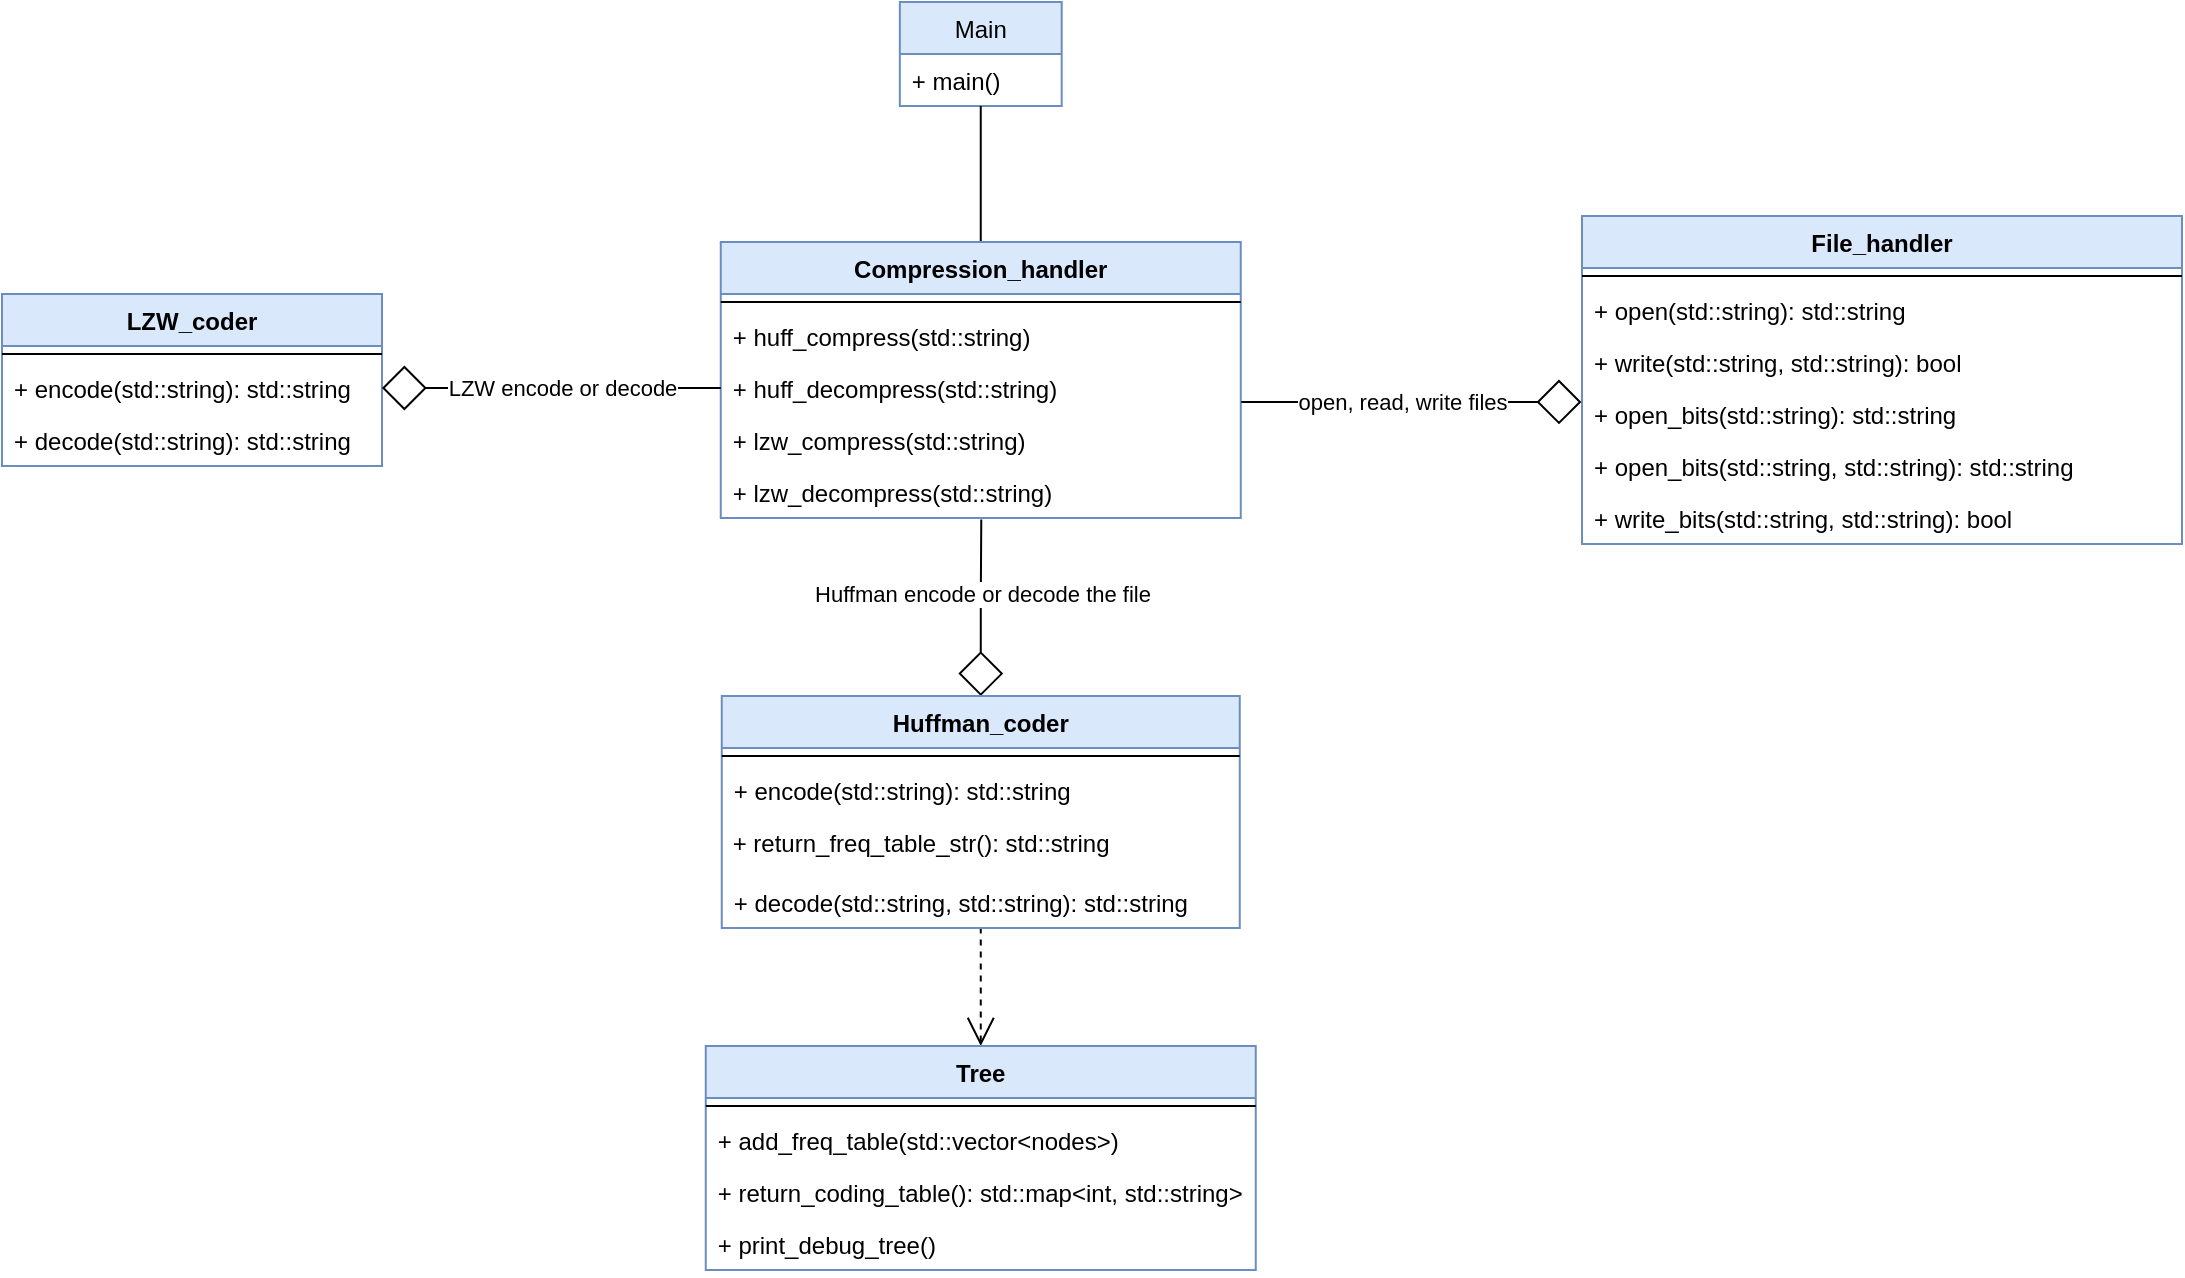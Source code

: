 <mxfile version="13.9.9" type="device"><diagram id="oGlcxmbX5lUDyIIHdL8Q" name="Page-1"><mxGraphModel dx="2062" dy="1182" grid="1" gridSize="10" guides="1" tooltips="1" connect="1" arrows="1" fold="1" page="1" pageScale="1" pageWidth="2336" pageHeight="1654" math="0" shadow="0"><root><mxCell id="0"/><mxCell id="1" parent="0"/><mxCell id="bwR94jt_yFy2SAq7vn1R-17" value="Main" style="swimlane;fontStyle=0;childLayout=stackLayout;horizontal=1;startSize=26;fillColor=#dae8fc;horizontalStack=0;resizeParent=1;resizeParentMax=0;resizeLast=0;collapsible=1;marginBottom=0;strokeColor=#6c8ebf;" parent="1" vertex="1"><mxGeometry x="868.92" y="480" width="80.93" height="52" as="geometry"/></mxCell><mxCell id="ocNW-rp9vtYoRZRDcxX2-15" value="+ main()" style="text;align=left;verticalAlign=top;spacingLeft=4;spacingRight=4;overflow=hidden;rotatable=0;points=[[0,0.5],[1,0.5]];portConstraint=eastwest;" parent="bwR94jt_yFy2SAq7vn1R-17" vertex="1"><mxGeometry y="26" width="80.93" height="26" as="geometry"/></mxCell><mxCell id="ocNW-rp9vtYoRZRDcxX2-12" style="edgeStyle=orthogonalEdgeStyle;rounded=0;orthogonalLoop=1;jettySize=auto;html=1;exitX=0.5;exitY=0;exitDx=0;exitDy=0;entryX=0.5;entryY=1;entryDx=0;entryDy=0;endArrow=none;endFill=0;" parent="1" source="bwR94jt_yFy2SAq7vn1R-21" target="bwR94jt_yFy2SAq7vn1R-17" edge="1"><mxGeometry relative="1" as="geometry"><mxPoint x="910" y="533" as="targetPoint"/></mxGeometry></mxCell><mxCell id="bwR94jt_yFy2SAq7vn1R-21" value="Compression_handler" style="swimlane;fontStyle=1;align=center;verticalAlign=top;childLayout=stackLayout;horizontal=1;startSize=26;horizontalStack=0;resizeParent=1;resizeParentMax=0;resizeLast=0;collapsible=1;marginBottom=0;fillColor=#dae8fc;strokeColor=#6c8ebf;" parent="1" vertex="1"><mxGeometry x="779.38" y="600" width="260" height="138" as="geometry"/></mxCell><mxCell id="bwR94jt_yFy2SAq7vn1R-23" value="" style="line;strokeWidth=1;fillColor=none;align=left;verticalAlign=middle;spacingTop=-1;spacingLeft=3;spacingRight=3;rotatable=0;labelPosition=right;points=[];portConstraint=eastwest;" parent="bwR94jt_yFy2SAq7vn1R-21" vertex="1"><mxGeometry y="26" width="260" height="8" as="geometry"/></mxCell><mxCell id="bwR94jt_yFy2SAq7vn1R-24" value="+ huff_compress(std::string)&#10;" style="text;align=left;verticalAlign=top;spacingLeft=4;spacingRight=4;overflow=hidden;rotatable=0;points=[[0,0.5],[1,0.5]];portConstraint=eastwest;" parent="bwR94jt_yFy2SAq7vn1R-21" vertex="1"><mxGeometry y="34" width="260" height="26" as="geometry"/></mxCell><mxCell id="ocNW-rp9vtYoRZRDcxX2-2" value="+ huff_decompress(std::string)&#10;" style="text;align=left;verticalAlign=top;spacingLeft=4;spacingRight=4;overflow=hidden;rotatable=0;points=[[0,0.5],[1,0.5]];portConstraint=eastwest;" parent="bwR94jt_yFy2SAq7vn1R-21" vertex="1"><mxGeometry y="60" width="260" height="26" as="geometry"/></mxCell><mxCell id="ocNW-rp9vtYoRZRDcxX2-4" value="+ lzw_compress(std::string)&#10;" style="text;align=left;verticalAlign=top;spacingLeft=4;spacingRight=4;overflow=hidden;rotatable=0;points=[[0,0.5],[1,0.5]];portConstraint=eastwest;" parent="bwR94jt_yFy2SAq7vn1R-21" vertex="1"><mxGeometry y="86" width="260" height="26" as="geometry"/></mxCell><mxCell id="ocNW-rp9vtYoRZRDcxX2-3" value="+ lzw_decompress(std::string)&#10;" style="text;align=left;verticalAlign=top;spacingLeft=4;spacingRight=4;overflow=hidden;rotatable=0;points=[[0,0.5],[1,0.5]];portConstraint=eastwest;" parent="bwR94jt_yFy2SAq7vn1R-21" vertex="1"><mxGeometry y="112" width="260" height="26" as="geometry"/></mxCell><mxCell id="bwR94jt_yFy2SAq7vn1R-27" value="File_handler" style="swimlane;fontStyle=1;align=center;verticalAlign=top;childLayout=stackLayout;horizontal=1;startSize=26;horizontalStack=0;resizeParent=1;resizeParentMax=0;resizeLast=0;collapsible=1;marginBottom=0;fillColor=#dae8fc;strokeColor=#6c8ebf;" parent="1" vertex="1"><mxGeometry x="1210" y="587" width="300" height="164" as="geometry"/></mxCell><mxCell id="bwR94jt_yFy2SAq7vn1R-29" value="" style="line;strokeWidth=1;fillColor=none;align=left;verticalAlign=middle;spacingTop=-1;spacingLeft=3;spacingRight=3;rotatable=0;labelPosition=right;points=[];portConstraint=eastwest;" parent="bwR94jt_yFy2SAq7vn1R-27" vertex="1"><mxGeometry y="26" width="300" height="8" as="geometry"/></mxCell><mxCell id="bwR94jt_yFy2SAq7vn1R-30" value="+ open(std::string): std::string" style="text;align=left;verticalAlign=top;spacingLeft=4;spacingRight=4;overflow=hidden;rotatable=0;points=[[0,0.5],[1,0.5]];portConstraint=eastwest;" parent="bwR94jt_yFy2SAq7vn1R-27" vertex="1"><mxGeometry y="34" width="300" height="26" as="geometry"/></mxCell><mxCell id="bwR94jt_yFy2SAq7vn1R-45" value="+ write(std::string, std::string): bool" style="text;align=left;verticalAlign=top;spacingLeft=4;spacingRight=4;overflow=hidden;rotatable=0;points=[[0,0.5],[1,0.5]];portConstraint=eastwest;" parent="bwR94jt_yFy2SAq7vn1R-27" vertex="1"><mxGeometry y="60" width="300" height="26" as="geometry"/></mxCell><mxCell id="ocNW-rp9vtYoRZRDcxX2-1" value="+ open_bits(std::string): std::string" style="text;align=left;verticalAlign=top;spacingLeft=4;spacingRight=4;overflow=hidden;rotatable=0;points=[[0,0.5],[1,0.5]];portConstraint=eastwest;" parent="bwR94jt_yFy2SAq7vn1R-27" vertex="1"><mxGeometry y="86" width="300" height="26" as="geometry"/></mxCell><mxCell id="IAsk6xBGne3WsgqN298u-2" value="+ open_bits(std::string, std::string): std::string" style="text;align=left;verticalAlign=top;spacingLeft=4;spacingRight=4;overflow=hidden;rotatable=0;points=[[0,0.5],[1,0.5]];portConstraint=eastwest;" parent="bwR94jt_yFy2SAq7vn1R-27" vertex="1"><mxGeometry y="112" width="300" height="26" as="geometry"/></mxCell><mxCell id="IAsk6xBGne3WsgqN298u-3" value="+ write_bits(std::string, std::string): bool" style="text;align=left;verticalAlign=top;spacingLeft=4;spacingRight=4;overflow=hidden;rotatable=0;points=[[0,0.5],[1,0.5]];portConstraint=eastwest;" parent="bwR94jt_yFy2SAq7vn1R-27" vertex="1"><mxGeometry y="138" width="300" height="26" as="geometry"/></mxCell><mxCell id="bwR94jt_yFy2SAq7vn1R-96" style="edgeStyle=orthogonalEdgeStyle;rounded=0;orthogonalLoop=1;jettySize=auto;html=1;exitX=0.5;exitY=0;exitDx=0;exitDy=0;entryX=0.5;entryY=1;entryDx=0;entryDy=0;startArrow=open;startFill=0;endArrow=none;endFill=0;startSize=12;endSize=12;dashed=1;" parent="1" source="bwR94jt_yFy2SAq7vn1R-41" target="bwR94jt_yFy2SAq7vn1R-50" edge="1"><mxGeometry relative="1" as="geometry"/></mxCell><mxCell id="bwR94jt_yFy2SAq7vn1R-41" value="Tree" style="swimlane;fontStyle=1;align=center;verticalAlign=top;childLayout=stackLayout;horizontal=1;startSize=26;horizontalStack=0;resizeParent=1;resizeParentMax=0;resizeLast=0;collapsible=1;marginBottom=0;fillColor=#dae8fc;strokeColor=#6c8ebf;" parent="1" vertex="1"><mxGeometry x="771.88" y="1002" width="275" height="112" as="geometry"/></mxCell><mxCell id="bwR94jt_yFy2SAq7vn1R-43" value="" style="line;strokeWidth=1;fillColor=none;align=left;verticalAlign=middle;spacingTop=-1;spacingLeft=3;spacingRight=3;rotatable=0;labelPosition=right;points=[];portConstraint=eastwest;" parent="bwR94jt_yFy2SAq7vn1R-41" vertex="1"><mxGeometry y="26" width="275" height="8" as="geometry"/></mxCell><mxCell id="bwR94jt_yFy2SAq7vn1R-67" value="+ add_freq_table(std::vector&lt;nodes&gt;)" style="text;align=left;verticalAlign=top;spacingLeft=4;spacingRight=4;overflow=hidden;rotatable=0;points=[[0,0.5],[1,0.5]];portConstraint=eastwest;" parent="bwR94jt_yFy2SAq7vn1R-41" vertex="1"><mxGeometry y="34" width="275" height="26" as="geometry"/></mxCell><mxCell id="bwR94jt_yFy2SAq7vn1R-101" value="+ return_coding_table(): std::map&lt;int, std::string&gt;" style="text;align=left;verticalAlign=top;spacingLeft=4;spacingRight=4;overflow=hidden;rotatable=0;points=[[0,0.5],[1,0.5]];portConstraint=eastwest;" parent="bwR94jt_yFy2SAq7vn1R-41" vertex="1"><mxGeometry y="60" width="275" height="26" as="geometry"/></mxCell><mxCell id="bwR94jt_yFy2SAq7vn1R-49" value="+ print_debug_tree()" style="text;align=left;verticalAlign=top;spacingLeft=4;spacingRight=4;overflow=hidden;rotatable=0;points=[[0,0.5],[1,0.5]];portConstraint=eastwest;" parent="bwR94jt_yFy2SAq7vn1R-41" vertex="1"><mxGeometry y="86" width="275" height="26" as="geometry"/></mxCell><mxCell id="bwR94jt_yFy2SAq7vn1R-63" value="Huffman encode or decode the file" style="edgeStyle=orthogonalEdgeStyle;rounded=0;orthogonalLoop=1;jettySize=auto;html=1;exitX=0.5;exitY=0;exitDx=0;exitDy=0;startArrow=diamond;startFill=0;entryX=0.501;entryY=1.031;entryDx=0;entryDy=0;entryPerimeter=0;endArrow=none;endFill=0;strokeWidth=1;endSize=20;startSize=20;" parent="1" source="bwR94jt_yFy2SAq7vn1R-50" target="ocNW-rp9vtYoRZRDcxX2-3" edge="1"><mxGeometry x="0.19" relative="1" as="geometry"><mxPoint x="910" y="738" as="targetPoint"/><mxPoint y="1" as="offset"/></mxGeometry></mxCell><mxCell id="bwR94jt_yFy2SAq7vn1R-50" value="Huffman_coder" style="swimlane;fontStyle=1;align=center;verticalAlign=top;childLayout=stackLayout;horizontal=1;startSize=26;horizontalStack=0;resizeParent=1;resizeParentMax=0;resizeLast=0;collapsible=1;marginBottom=0;fillColor=#dae8fc;strokeColor=#6c8ebf;" parent="1" vertex="1"><mxGeometry x="779.88" y="827" width="259" height="116" as="geometry"/></mxCell><mxCell id="bwR94jt_yFy2SAq7vn1R-52" value="" style="line;strokeWidth=1;fillColor=none;align=left;verticalAlign=middle;spacingTop=-1;spacingLeft=3;spacingRight=3;rotatable=0;labelPosition=right;points=[];portConstraint=eastwest;" parent="bwR94jt_yFy2SAq7vn1R-50" vertex="1"><mxGeometry y="26" width="259" height="8" as="geometry"/></mxCell><mxCell id="bwR94jt_yFy2SAq7vn1R-53" value="+ encode(std::string): std::string" style="text;align=left;verticalAlign=top;spacingLeft=4;spacingRight=4;overflow=hidden;rotatable=0;points=[[0,0.5],[1,0.5]];portConstraint=eastwest;" parent="bwR94jt_yFy2SAq7vn1R-50" vertex="1"><mxGeometry y="34" width="259" height="26" as="geometry"/></mxCell><mxCell id="bwR94jt_yFy2SAq7vn1R-56" value="&lt;font face=&quot;helvetica&quot;&gt;&amp;nbsp;+ return_freq_table_str(): std::string&lt;/font&gt;" style="text;whiteSpace=wrap;html=1;" parent="bwR94jt_yFy2SAq7vn1R-50" vertex="1"><mxGeometry y="60" width="259" height="30" as="geometry"/></mxCell><mxCell id="bwR94jt_yFy2SAq7vn1R-59" value="+ decode(std::string, std::string): std::string" style="text;align=left;verticalAlign=top;spacingLeft=4;spacingRight=4;overflow=hidden;rotatable=0;points=[[0,0.5],[1,0.5]];portConstraint=eastwest;" parent="bwR94jt_yFy2SAq7vn1R-50" vertex="1"><mxGeometry y="90" width="259" height="26" as="geometry"/></mxCell><mxCell id="IAsk6xBGne3WsgqN298u-4" value="open, read, write files" style="edgeStyle=orthogonalEdgeStyle;rounded=0;orthogonalLoop=1;jettySize=auto;html=1;exitX=-0.001;exitY=0.268;exitDx=0;exitDy=0;entryX=1.001;entryY=0.768;entryDx=0;entryDy=0;startArrow=diamond;startFill=0;exitPerimeter=0;entryPerimeter=0;endArrow=none;endFill=0;endSize=20;startSize=20;" parent="1" source="ocNW-rp9vtYoRZRDcxX2-1" target="ocNW-rp9vtYoRZRDcxX2-2" edge="1"><mxGeometry x="0.055" relative="1" as="geometry"><mxPoint x="1039.37" y="683" as="targetPoint"/><Array as="points"><mxPoint x="1120" y="680"/><mxPoint x="1120" y="680"/></Array><mxPoint as="offset"/></mxGeometry></mxCell><mxCell id="ocNW-rp9vtYoRZRDcxX2-5" value="LZW_coder" style="swimlane;fontStyle=1;align=center;verticalAlign=top;childLayout=stackLayout;horizontal=1;startSize=26;horizontalStack=0;resizeParent=1;resizeParentMax=0;resizeLast=0;collapsible=1;marginBottom=0;fillColor=#dae8fc;strokeColor=#6c8ebf;" parent="1" vertex="1"><mxGeometry x="420" y="626" width="190" height="86" as="geometry"/></mxCell><mxCell id="ocNW-rp9vtYoRZRDcxX2-6" value="" style="line;strokeWidth=1;fillColor=none;align=left;verticalAlign=middle;spacingTop=-1;spacingLeft=3;spacingRight=3;rotatable=0;labelPosition=right;points=[];portConstraint=eastwest;" parent="ocNW-rp9vtYoRZRDcxX2-5" vertex="1"><mxGeometry y="26" width="190" height="8" as="geometry"/></mxCell><mxCell id="ocNW-rp9vtYoRZRDcxX2-7" value="+ encode(std::string): std::string" style="text;align=left;verticalAlign=top;spacingLeft=4;spacingRight=4;overflow=hidden;rotatable=0;points=[[0,0.5],[1,0.5]];portConstraint=eastwest;" parent="ocNW-rp9vtYoRZRDcxX2-5" vertex="1"><mxGeometry y="34" width="190" height="26" as="geometry"/></mxCell><mxCell id="ocNW-rp9vtYoRZRDcxX2-9" value="+ decode(std::string): std::string" style="text;align=left;verticalAlign=top;spacingLeft=4;spacingRight=4;overflow=hidden;rotatable=0;points=[[0,0.5],[1,0.5]];portConstraint=eastwest;" parent="ocNW-rp9vtYoRZRDcxX2-5" vertex="1"><mxGeometry y="60" width="190" height="26" as="geometry"/></mxCell><mxCell id="ocNW-rp9vtYoRZRDcxX2-11" value="LZW encode or decode" style="edgeStyle=orthogonalEdgeStyle;rounded=0;orthogonalLoop=1;jettySize=auto;html=1;exitX=1;exitY=0.5;exitDx=0;exitDy=0;entryX=0;entryY=0.5;entryDx=0;entryDy=0;endArrow=none;endFill=0;startArrow=diamond;startFill=0;endSize=20;startSize=20;" parent="1" source="ocNW-rp9vtYoRZRDcxX2-7" target="ocNW-rp9vtYoRZRDcxX2-2" edge="1"><mxGeometry x="0.063" relative="1" as="geometry"><mxPoint as="offset"/></mxGeometry></mxCell></root></mxGraphModel></diagram></mxfile>